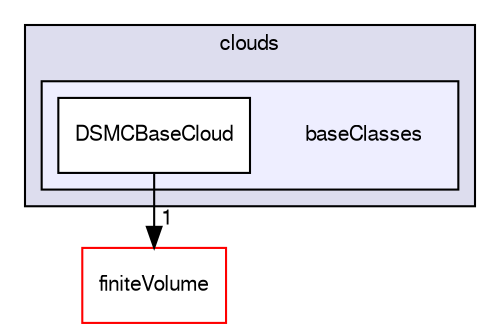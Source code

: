 digraph "src/lagrangian/DSMC/clouds/baseClasses" {
  bgcolor=transparent;
  compound=true
  node [ fontsize="10", fontname="FreeSans"];
  edge [ labelfontsize="10", labelfontname="FreeSans"];
  subgraph clusterdir_de5f31afe365503963d19e52cad41751 {
    graph [ bgcolor="#ddddee", pencolor="black", label="clouds" fontname="FreeSans", fontsize="10", URL="dir_de5f31afe365503963d19e52cad41751.html"]
  subgraph clusterdir_eda39c592276cda9226745254e8d6ab1 {
    graph [ bgcolor="#eeeeff", pencolor="black", label="" URL="dir_eda39c592276cda9226745254e8d6ab1.html"];
    dir_eda39c592276cda9226745254e8d6ab1 [shape=plaintext label="baseClasses"];
    dir_f9ce7767fa62848c262b8c9015157ff1 [shape=box label="DSMCBaseCloud" color="black" fillcolor="white" style="filled" URL="dir_f9ce7767fa62848c262b8c9015157ff1.html"];
  }
  }
  dir_9bd15774b555cf7259a6fa18f99fe99b [shape=box label="finiteVolume" color="red" URL="dir_9bd15774b555cf7259a6fa18f99fe99b.html"];
  dir_f9ce7767fa62848c262b8c9015157ff1->dir_9bd15774b555cf7259a6fa18f99fe99b [headlabel="1", labeldistance=1.5 headhref="dir_001219_000727.html"];
}
